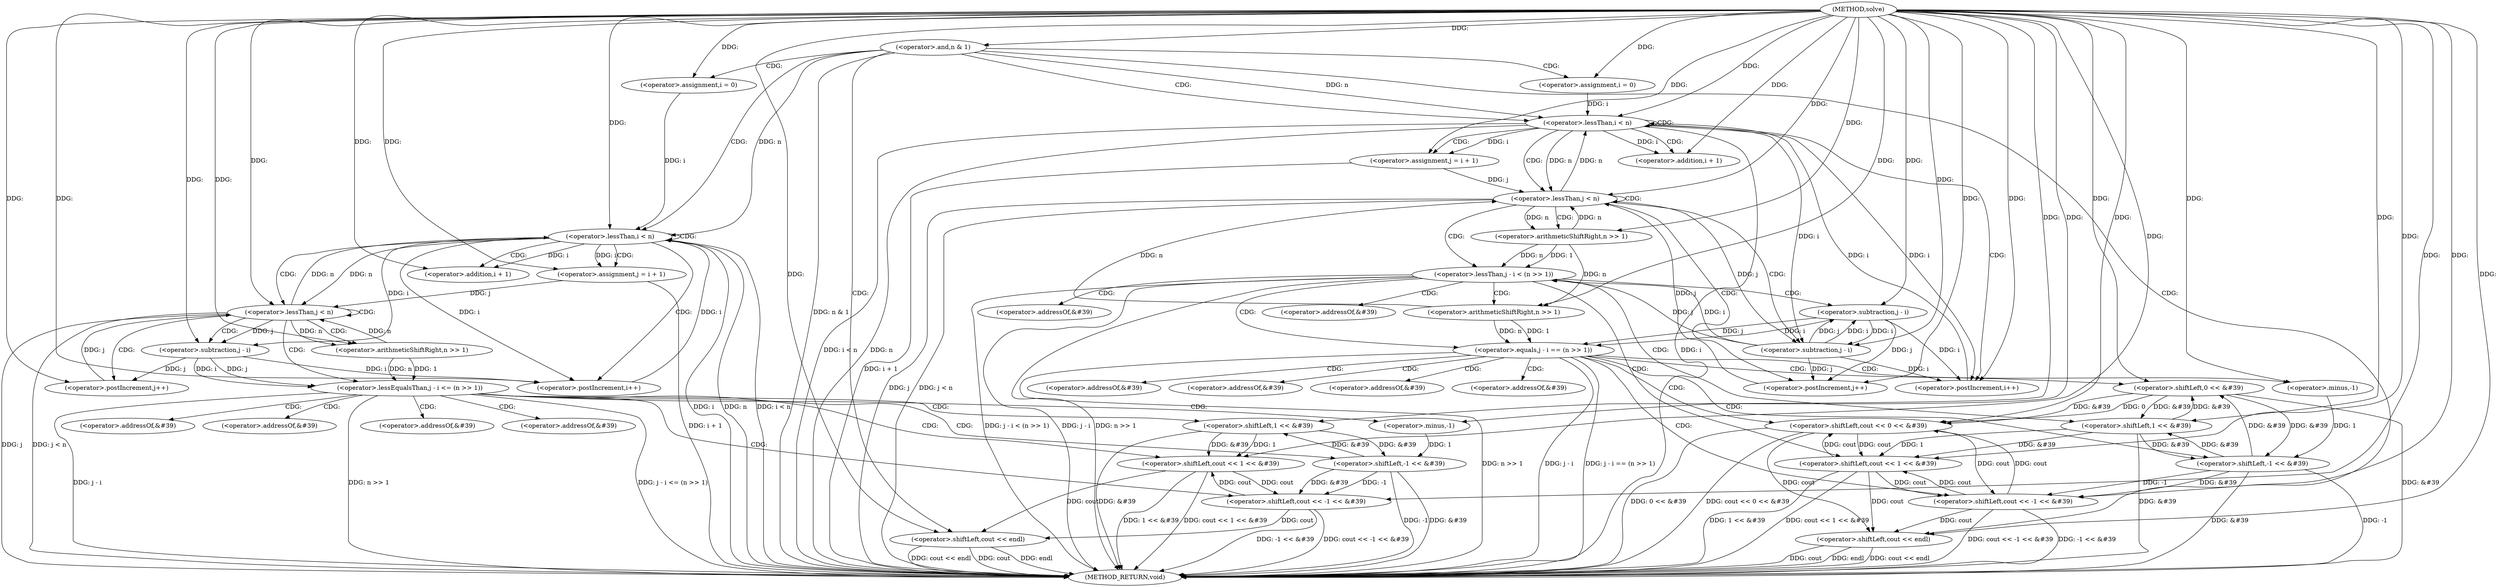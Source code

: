 digraph "solve" {  
"1000116" [label = "(METHOD,solve)" ]
"1000253" [label = "(METHOD_RETURN,void)" ]
"1000119" [label = "(<operator>.and,n & 1)" ]
"1000175" [label = "(<operator>.shiftLeft,cout << endl)" ]
"1000125" [label = "(<operator>.assignment,i = 0)" ]
"1000128" [label = "(<operator>.lessThan,i < n)" ]
"1000131" [label = "(<operator>.postIncrement,i++)" ]
"1000250" [label = "(<operator>.shiftLeft,cout << endl)" ]
"1000182" [label = "(<operator>.assignment,i = 0)" ]
"1000185" [label = "(<operator>.lessThan,i < n)" ]
"1000188" [label = "(<operator>.postIncrement,i++)" ]
"1000136" [label = "(<operator>.assignment,j = i + 1)" ]
"1000141" [label = "(<operator>.lessThan,j < n)" ]
"1000144" [label = "(<operator>.postIncrement,j++)" ]
"1000193" [label = "(<operator>.assignment,j = i + 1)" ]
"1000198" [label = "(<operator>.lessThan,j < n)" ]
"1000201" [label = "(<operator>.postIncrement,j++)" ]
"1000138" [label = "(<operator>.addition,i + 1)" ]
"1000148" [label = "(<operator>.lessEqualsThan,j - i <= (n >> 1))" ]
"1000156" [label = "(<operator>.shiftLeft,cout << 1 << &#39)" ]
"1000195" [label = "(<operator>.addition,i + 1)" ]
"1000205" [label = "(<operator>.lessThan,j - i < (n >> 1))" ]
"1000149" [label = "(<operator>.subtraction,j - i)" ]
"1000152" [label = "(<operator>.arithmeticShiftRight,n >> 1)" ]
"1000166" [label = "(<operator>.shiftLeft,cout << -1 << &#39)" ]
"1000213" [label = "(<operator>.shiftLeft,cout << 1 << &#39)" ]
"1000158" [label = "(<operator>.shiftLeft,1 << &#39)" ]
"1000206" [label = "(<operator>.subtraction,j - i)" ]
"1000209" [label = "(<operator>.arithmeticShiftRight,n >> 1)" ]
"1000223" [label = "(<operator>.equals,j - i == (n >> 1))" ]
"1000168" [label = "(<operator>.shiftLeft,-1 << &#39)" ]
"1000215" [label = "(<operator>.shiftLeft,1 << &#39)" ]
"1000231" [label = "(<operator>.shiftLeft,cout << 0 << &#39)" ]
"1000169" [label = "(<operator>.minus,-1)" ]
"1000224" [label = "(<operator>.subtraction,j - i)" ]
"1000227" [label = "(<operator>.arithmeticShiftRight,n >> 1)" ]
"1000241" [label = "(<operator>.shiftLeft,cout << -1 << &#39)" ]
"1000233" [label = "(<operator>.shiftLeft,0 << &#39)" ]
"1000243" [label = "(<operator>.shiftLeft,-1 << &#39)" ]
"1000244" [label = "(<operator>.minus,-1)" ]
"1000162" [label = "(<operator>.addressOf,&#39)" ]
"1000173" [label = "(<operator>.addressOf,&#39)" ]
"1000219" [label = "(<operator>.addressOf,&#39)" ]
"1000160" [label = "(<operator>.addressOf,&#39)" ]
"1000171" [label = "(<operator>.addressOf,&#39)" ]
"1000217" [label = "(<operator>.addressOf,&#39)" ]
"1000237" [label = "(<operator>.addressOf,&#39)" ]
"1000248" [label = "(<operator>.addressOf,&#39)" ]
"1000235" [label = "(<operator>.addressOf,&#39)" ]
"1000246" [label = "(<operator>.addressOf,&#39)" ]
  "1000119" -> "1000253"  [ label = "DDG: n & 1"] 
  "1000185" -> "1000253"  [ label = "DDG: i"] 
  "1000185" -> "1000253"  [ label = "DDG: n"] 
  "1000185" -> "1000253"  [ label = "DDG: i < n"] 
  "1000250" -> "1000253"  [ label = "DDG: cout"] 
  "1000250" -> "1000253"  [ label = "DDG: endl"] 
  "1000250" -> "1000253"  [ label = "DDG: cout << endl"] 
  "1000193" -> "1000253"  [ label = "DDG: i + 1"] 
  "1000198" -> "1000253"  [ label = "DDG: j"] 
  "1000198" -> "1000253"  [ label = "DDG: j < n"] 
  "1000205" -> "1000253"  [ label = "DDG: j - i"] 
  "1000205" -> "1000253"  [ label = "DDG: n >> 1"] 
  "1000205" -> "1000253"  [ label = "DDG: j - i < (n >> 1)"] 
  "1000223" -> "1000253"  [ label = "DDG: j - i"] 
  "1000223" -> "1000253"  [ label = "DDG: n >> 1"] 
  "1000223" -> "1000253"  [ label = "DDG: j - i == (n >> 1)"] 
  "1000243" -> "1000253"  [ label = "DDG: -1"] 
  "1000243" -> "1000253"  [ label = "DDG: &#39"] 
  "1000241" -> "1000253"  [ label = "DDG: -1 << &#39"] 
  "1000241" -> "1000253"  [ label = "DDG: cout << -1 << &#39"] 
  "1000233" -> "1000253"  [ label = "DDG: &#39"] 
  "1000231" -> "1000253"  [ label = "DDG: 0 << &#39"] 
  "1000231" -> "1000253"  [ label = "DDG: cout << 0 << &#39"] 
  "1000215" -> "1000253"  [ label = "DDG: &#39"] 
  "1000213" -> "1000253"  [ label = "DDG: 1 << &#39"] 
  "1000213" -> "1000253"  [ label = "DDG: cout << 1 << &#39"] 
  "1000128" -> "1000253"  [ label = "DDG: i"] 
  "1000128" -> "1000253"  [ label = "DDG: n"] 
  "1000128" -> "1000253"  [ label = "DDG: i < n"] 
  "1000175" -> "1000253"  [ label = "DDG: cout"] 
  "1000175" -> "1000253"  [ label = "DDG: endl"] 
  "1000175" -> "1000253"  [ label = "DDG: cout << endl"] 
  "1000136" -> "1000253"  [ label = "DDG: i + 1"] 
  "1000141" -> "1000253"  [ label = "DDG: j"] 
  "1000141" -> "1000253"  [ label = "DDG: j < n"] 
  "1000148" -> "1000253"  [ label = "DDG: j - i"] 
  "1000148" -> "1000253"  [ label = "DDG: n >> 1"] 
  "1000148" -> "1000253"  [ label = "DDG: j - i <= (n >> 1)"] 
  "1000168" -> "1000253"  [ label = "DDG: -1"] 
  "1000168" -> "1000253"  [ label = "DDG: &#39"] 
  "1000166" -> "1000253"  [ label = "DDG: -1 << &#39"] 
  "1000166" -> "1000253"  [ label = "DDG: cout << -1 << &#39"] 
  "1000158" -> "1000253"  [ label = "DDG: &#39"] 
  "1000156" -> "1000253"  [ label = "DDG: 1 << &#39"] 
  "1000156" -> "1000253"  [ label = "DDG: cout << 1 << &#39"] 
  "1000116" -> "1000119"  [ label = "DDG: "] 
  "1000116" -> "1000125"  [ label = "DDG: "] 
  "1000166" -> "1000175"  [ label = "DDG: cout"] 
  "1000156" -> "1000175"  [ label = "DDG: cout"] 
  "1000116" -> "1000175"  [ label = "DDG: "] 
  "1000125" -> "1000128"  [ label = "DDG: i"] 
  "1000131" -> "1000128"  [ label = "DDG: i"] 
  "1000116" -> "1000128"  [ label = "DDG: "] 
  "1000119" -> "1000128"  [ label = "DDG: n"] 
  "1000141" -> "1000128"  [ label = "DDG: n"] 
  "1000149" -> "1000131"  [ label = "DDG: i"] 
  "1000116" -> "1000131"  [ label = "DDG: "] 
  "1000128" -> "1000131"  [ label = "DDG: i"] 
  "1000116" -> "1000182"  [ label = "DDG: "] 
  "1000241" -> "1000250"  [ label = "DDG: cout"] 
  "1000231" -> "1000250"  [ label = "DDG: cout"] 
  "1000213" -> "1000250"  [ label = "DDG: cout"] 
  "1000116" -> "1000250"  [ label = "DDG: "] 
  "1000128" -> "1000136"  [ label = "DDG: i"] 
  "1000116" -> "1000136"  [ label = "DDG: "] 
  "1000182" -> "1000185"  [ label = "DDG: i"] 
  "1000188" -> "1000185"  [ label = "DDG: i"] 
  "1000116" -> "1000185"  [ label = "DDG: "] 
  "1000119" -> "1000185"  [ label = "DDG: n"] 
  "1000198" -> "1000185"  [ label = "DDG: n"] 
  "1000206" -> "1000188"  [ label = "DDG: i"] 
  "1000224" -> "1000188"  [ label = "DDG: i"] 
  "1000116" -> "1000188"  [ label = "DDG: "] 
  "1000185" -> "1000188"  [ label = "DDG: i"] 
  "1000136" -> "1000141"  [ label = "DDG: j"] 
  "1000144" -> "1000141"  [ label = "DDG: j"] 
  "1000116" -> "1000141"  [ label = "DDG: "] 
  "1000128" -> "1000141"  [ label = "DDG: n"] 
  "1000152" -> "1000141"  [ label = "DDG: n"] 
  "1000149" -> "1000144"  [ label = "DDG: j"] 
  "1000116" -> "1000144"  [ label = "DDG: "] 
  "1000116" -> "1000193"  [ label = "DDG: "] 
  "1000185" -> "1000193"  [ label = "DDG: i"] 
  "1000128" -> "1000138"  [ label = "DDG: i"] 
  "1000116" -> "1000138"  [ label = "DDG: "] 
  "1000193" -> "1000198"  [ label = "DDG: j"] 
  "1000201" -> "1000198"  [ label = "DDG: j"] 
  "1000116" -> "1000198"  [ label = "DDG: "] 
  "1000185" -> "1000198"  [ label = "DDG: n"] 
  "1000209" -> "1000198"  [ label = "DDG: n"] 
  "1000227" -> "1000198"  [ label = "DDG: n"] 
  "1000206" -> "1000201"  [ label = "DDG: j"] 
  "1000224" -> "1000201"  [ label = "DDG: j"] 
  "1000116" -> "1000201"  [ label = "DDG: "] 
  "1000149" -> "1000148"  [ label = "DDG: i"] 
  "1000149" -> "1000148"  [ label = "DDG: j"] 
  "1000152" -> "1000148"  [ label = "DDG: 1"] 
  "1000152" -> "1000148"  [ label = "DDG: n"] 
  "1000185" -> "1000195"  [ label = "DDG: i"] 
  "1000116" -> "1000195"  [ label = "DDG: "] 
  "1000141" -> "1000149"  [ label = "DDG: j"] 
  "1000116" -> "1000149"  [ label = "DDG: "] 
  "1000128" -> "1000149"  [ label = "DDG: i"] 
  "1000141" -> "1000152"  [ label = "DDG: n"] 
  "1000116" -> "1000152"  [ label = "DDG: "] 
  "1000166" -> "1000156"  [ label = "DDG: cout"] 
  "1000116" -> "1000156"  [ label = "DDG: "] 
  "1000158" -> "1000156"  [ label = "DDG: &#39"] 
  "1000158" -> "1000156"  [ label = "DDG: 1"] 
  "1000206" -> "1000205"  [ label = "DDG: j"] 
  "1000206" -> "1000205"  [ label = "DDG: i"] 
  "1000209" -> "1000205"  [ label = "DDG: n"] 
  "1000209" -> "1000205"  [ label = "DDG: 1"] 
  "1000116" -> "1000158"  [ label = "DDG: "] 
  "1000168" -> "1000158"  [ label = "DDG: &#39"] 
  "1000156" -> "1000166"  [ label = "DDG: cout"] 
  "1000116" -> "1000166"  [ label = "DDG: "] 
  "1000168" -> "1000166"  [ label = "DDG: &#39"] 
  "1000168" -> "1000166"  [ label = "DDG: -1"] 
  "1000198" -> "1000206"  [ label = "DDG: j"] 
  "1000116" -> "1000206"  [ label = "DDG: "] 
  "1000224" -> "1000206"  [ label = "DDG: i"] 
  "1000185" -> "1000206"  [ label = "DDG: i"] 
  "1000198" -> "1000209"  [ label = "DDG: n"] 
  "1000116" -> "1000209"  [ label = "DDG: "] 
  "1000241" -> "1000213"  [ label = "DDG: cout"] 
  "1000231" -> "1000213"  [ label = "DDG: cout"] 
  "1000116" -> "1000213"  [ label = "DDG: "] 
  "1000215" -> "1000213"  [ label = "DDG: 1"] 
  "1000215" -> "1000213"  [ label = "DDG: &#39"] 
  "1000169" -> "1000168"  [ label = "DDG: 1"] 
  "1000158" -> "1000168"  [ label = "DDG: &#39"] 
  "1000116" -> "1000215"  [ label = "DDG: "] 
  "1000243" -> "1000215"  [ label = "DDG: &#39"] 
  "1000233" -> "1000215"  [ label = "DDG: &#39"] 
  "1000224" -> "1000223"  [ label = "DDG: i"] 
  "1000224" -> "1000223"  [ label = "DDG: j"] 
  "1000227" -> "1000223"  [ label = "DDG: n"] 
  "1000227" -> "1000223"  [ label = "DDG: 1"] 
  "1000116" -> "1000169"  [ label = "DDG: "] 
  "1000206" -> "1000224"  [ label = "DDG: j"] 
  "1000116" -> "1000224"  [ label = "DDG: "] 
  "1000206" -> "1000224"  [ label = "DDG: i"] 
  "1000209" -> "1000227"  [ label = "DDG: n"] 
  "1000116" -> "1000227"  [ label = "DDG: "] 
  "1000241" -> "1000231"  [ label = "DDG: cout"] 
  "1000213" -> "1000231"  [ label = "DDG: cout"] 
  "1000116" -> "1000231"  [ label = "DDG: "] 
  "1000233" -> "1000231"  [ label = "DDG: &#39"] 
  "1000233" -> "1000231"  [ label = "DDG: 0"] 
  "1000116" -> "1000233"  [ label = "DDG: "] 
  "1000243" -> "1000233"  [ label = "DDG: &#39"] 
  "1000215" -> "1000233"  [ label = "DDG: &#39"] 
  "1000231" -> "1000241"  [ label = "DDG: cout"] 
  "1000213" -> "1000241"  [ label = "DDG: cout"] 
  "1000116" -> "1000241"  [ label = "DDG: "] 
  "1000243" -> "1000241"  [ label = "DDG: -1"] 
  "1000243" -> "1000241"  [ label = "DDG: &#39"] 
  "1000244" -> "1000243"  [ label = "DDG: 1"] 
  "1000233" -> "1000243"  [ label = "DDG: &#39"] 
  "1000215" -> "1000243"  [ label = "DDG: &#39"] 
  "1000116" -> "1000244"  [ label = "DDG: "] 
  "1000119" -> "1000125"  [ label = "CDG: "] 
  "1000119" -> "1000128"  [ label = "CDG: "] 
  "1000119" -> "1000182"  [ label = "CDG: "] 
  "1000119" -> "1000250"  [ label = "CDG: "] 
  "1000119" -> "1000175"  [ label = "CDG: "] 
  "1000119" -> "1000185"  [ label = "CDG: "] 
  "1000128" -> "1000128"  [ label = "CDG: "] 
  "1000128" -> "1000141"  [ label = "CDG: "] 
  "1000128" -> "1000138"  [ label = "CDG: "] 
  "1000128" -> "1000136"  [ label = "CDG: "] 
  "1000128" -> "1000131"  [ label = "CDG: "] 
  "1000185" -> "1000188"  [ label = "CDG: "] 
  "1000185" -> "1000198"  [ label = "CDG: "] 
  "1000185" -> "1000185"  [ label = "CDG: "] 
  "1000185" -> "1000195"  [ label = "CDG: "] 
  "1000185" -> "1000193"  [ label = "CDG: "] 
  "1000141" -> "1000141"  [ label = "CDG: "] 
  "1000141" -> "1000148"  [ label = "CDG: "] 
  "1000141" -> "1000144"  [ label = "CDG: "] 
  "1000141" -> "1000149"  [ label = "CDG: "] 
  "1000141" -> "1000152"  [ label = "CDG: "] 
  "1000198" -> "1000206"  [ label = "CDG: "] 
  "1000198" -> "1000201"  [ label = "CDG: "] 
  "1000198" -> "1000198"  [ label = "CDG: "] 
  "1000198" -> "1000205"  [ label = "CDG: "] 
  "1000198" -> "1000209"  [ label = "CDG: "] 
  "1000148" -> "1000156"  [ label = "CDG: "] 
  "1000148" -> "1000166"  [ label = "CDG: "] 
  "1000148" -> "1000160"  [ label = "CDG: "] 
  "1000148" -> "1000169"  [ label = "CDG: "] 
  "1000148" -> "1000168"  [ label = "CDG: "] 
  "1000148" -> "1000173"  [ label = "CDG: "] 
  "1000148" -> "1000158"  [ label = "CDG: "] 
  "1000148" -> "1000171"  [ label = "CDG: "] 
  "1000148" -> "1000162"  [ label = "CDG: "] 
  "1000205" -> "1000227"  [ label = "CDG: "] 
  "1000205" -> "1000219"  [ label = "CDG: "] 
  "1000205" -> "1000224"  [ label = "CDG: "] 
  "1000205" -> "1000217"  [ label = "CDG: "] 
  "1000205" -> "1000213"  [ label = "CDG: "] 
  "1000205" -> "1000215"  [ label = "CDG: "] 
  "1000205" -> "1000223"  [ label = "CDG: "] 
  "1000223" -> "1000233"  [ label = "CDG: "] 
  "1000223" -> "1000243"  [ label = "CDG: "] 
  "1000223" -> "1000244"  [ label = "CDG: "] 
  "1000223" -> "1000235"  [ label = "CDG: "] 
  "1000223" -> "1000248"  [ label = "CDG: "] 
  "1000223" -> "1000246"  [ label = "CDG: "] 
  "1000223" -> "1000237"  [ label = "CDG: "] 
  "1000223" -> "1000231"  [ label = "CDG: "] 
  "1000223" -> "1000241"  [ label = "CDG: "] 
}
